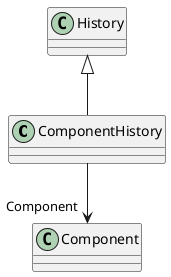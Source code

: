 @startuml
class ComponentHistory {
}
History <|-- ComponentHistory
ComponentHistory --> "Component" Component
@enduml
